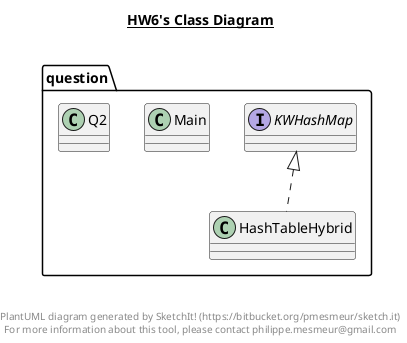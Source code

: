 @startuml

title __HW6's Class Diagram__\n

  namespace question {
    class question.HashTableHybrid {
    }
  }
  

  namespace question {
    interface question.KWHashMap {
    }
  }
  

  namespace question {
    class question.Main {
    }
  }
  

  namespace question {
    class question.Q2 {
    }
  }
  

  question.HashTableHybrid .up.|> question.KWHashMap


right footer


PlantUML diagram generated by SketchIt! (https://bitbucket.org/pmesmeur/sketch.it)
For more information about this tool, please contact philippe.mesmeur@gmail.com
endfooter

@enduml
